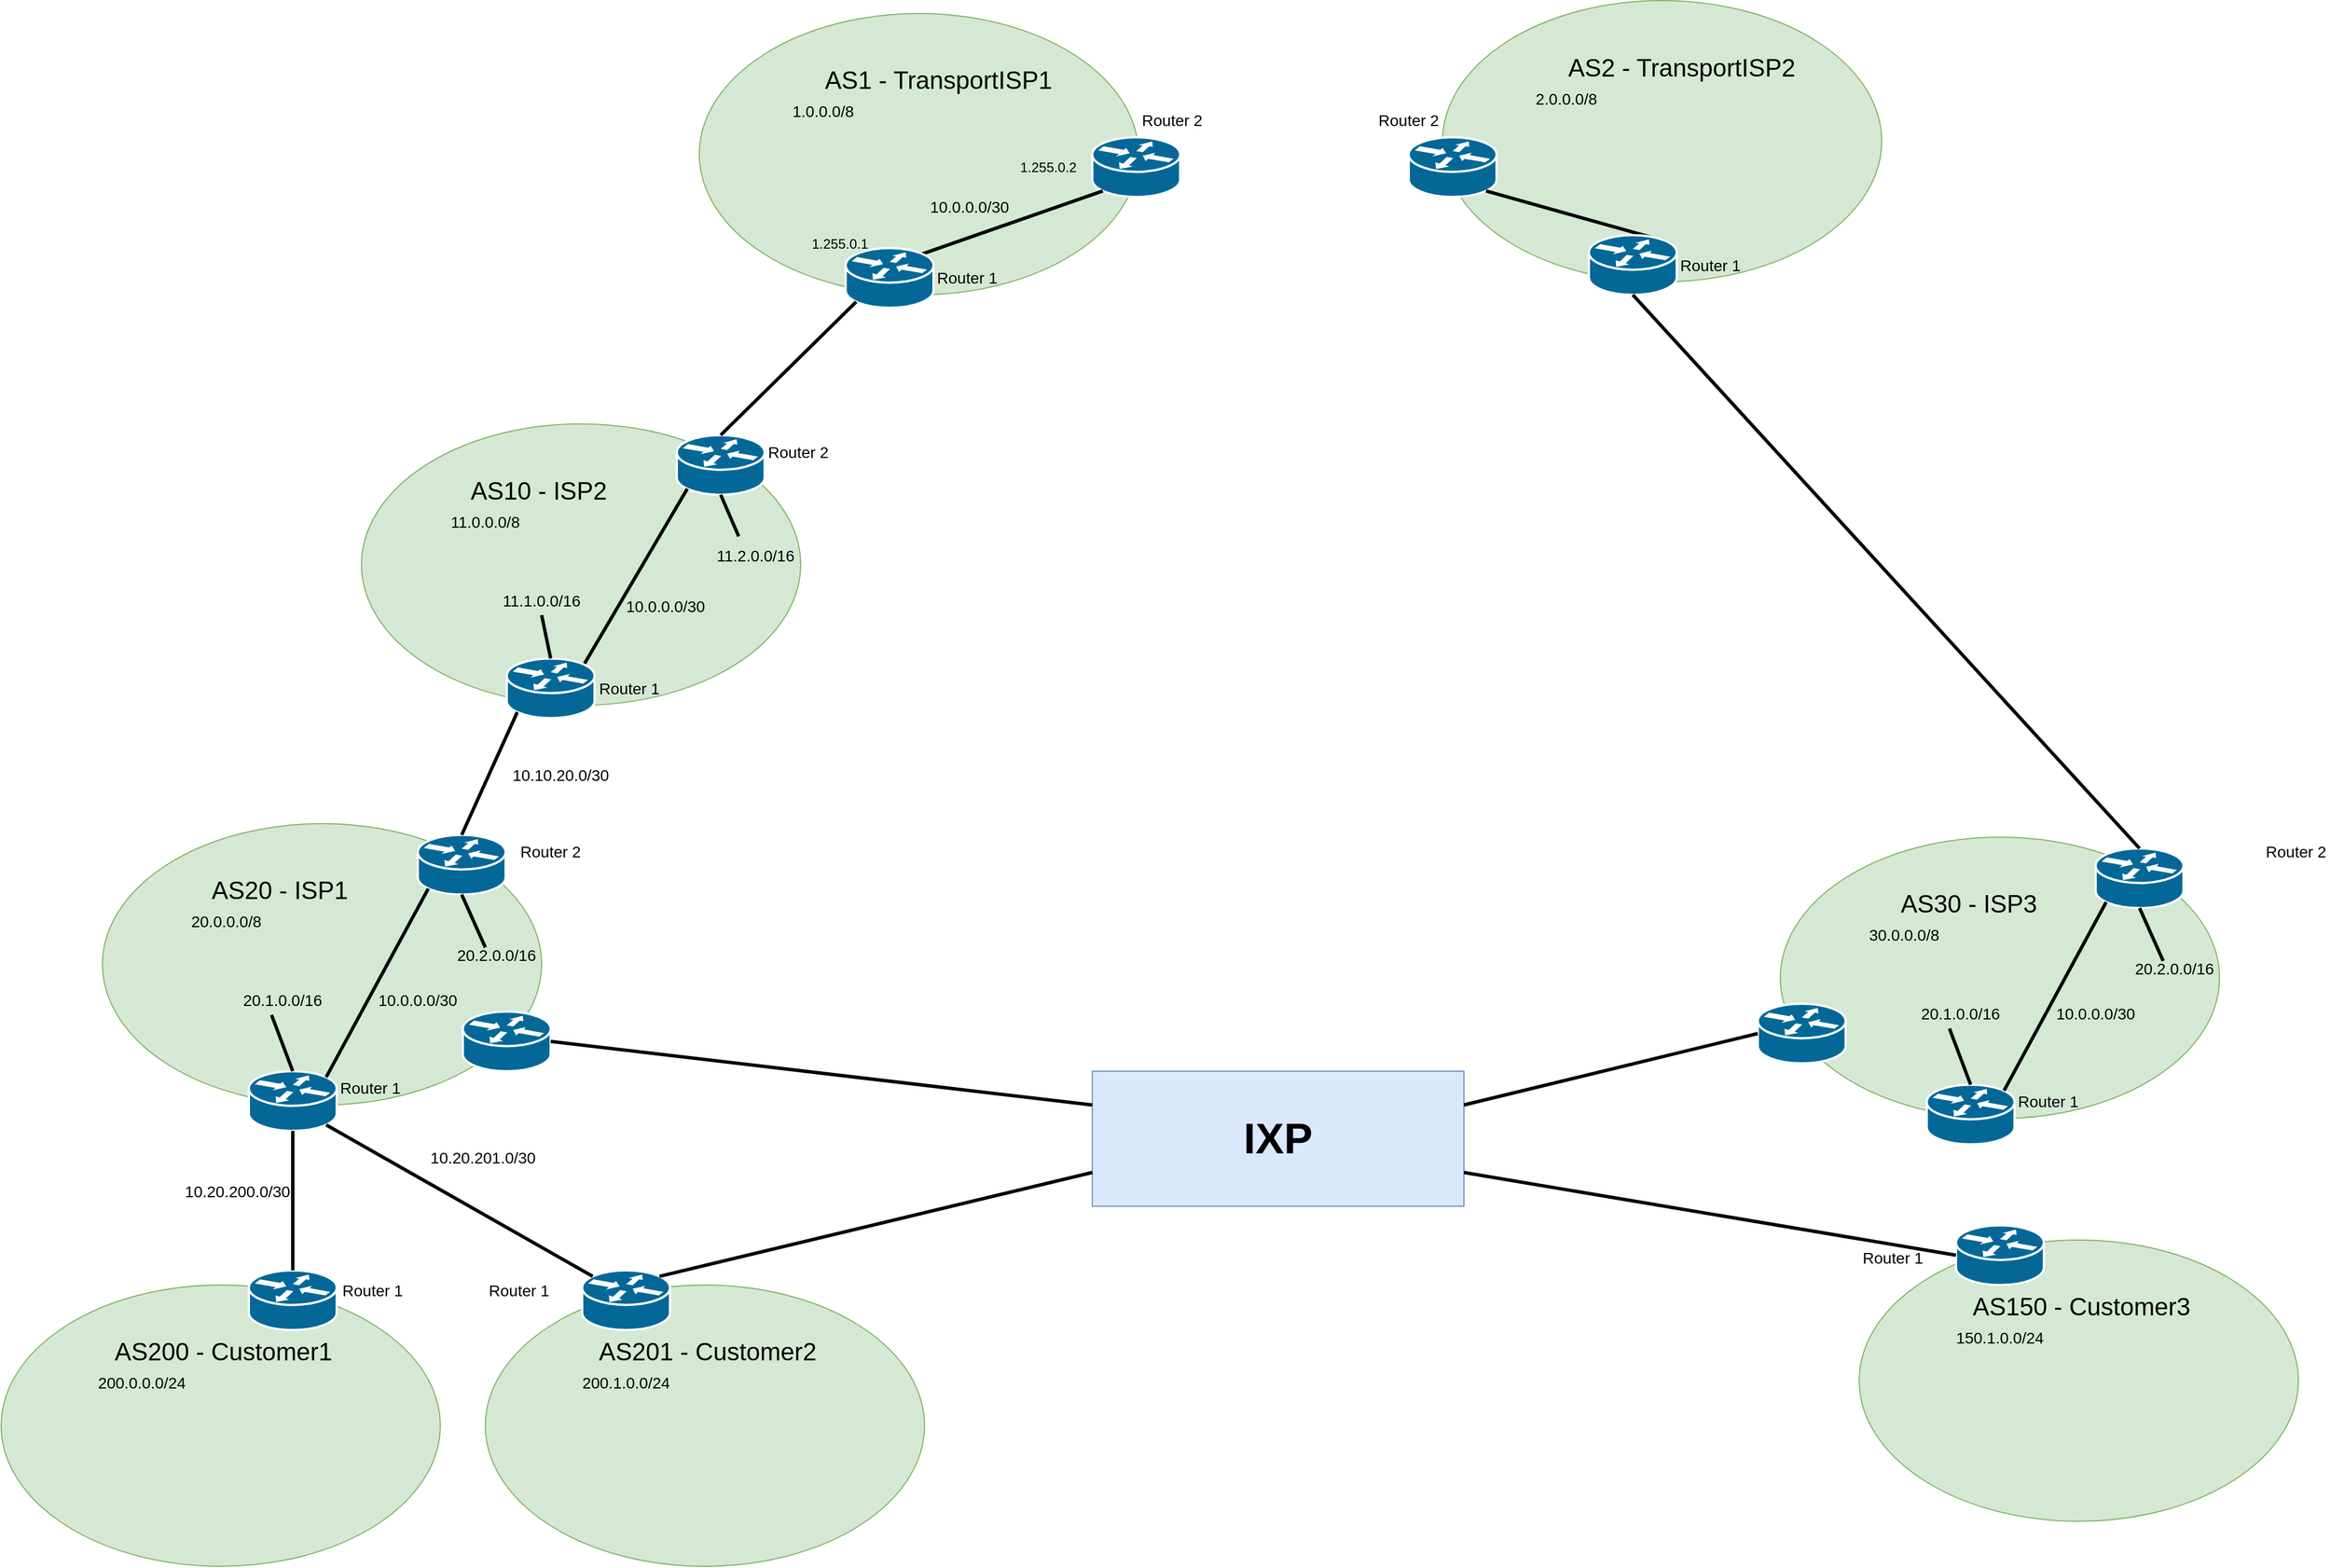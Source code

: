 <mxfile version="18.0.1" type="device"><diagram name="Page-1" id="80d4a630-b321-0f5e-ff81-c5a36ef4752d"><mxGraphModel dx="873" dy="1435" grid="1" gridSize="10" guides="1" tooltips="1" connect="1" arrows="1" fold="1" page="1" pageScale="1" pageWidth="1100" pageHeight="850" background="none" math="0" shadow="0"><root><mxCell id="0"/><mxCell id="1" parent="0"/><mxCell id="CGuj2947MDJkw6wm2pqq-7" value="" style="group" parent="1" vertex="1" connectable="0"><mxGeometry x="210" y="140" width="390" height="273" as="geometry"/></mxCell><mxCell id="CGuj2947MDJkw6wm2pqq-3" value="" style="ellipse;whiteSpace=wrap;html=1;fillColor=#d5e8d4;strokeColor=#82b366;" parent="CGuj2947MDJkw6wm2pqq-7" vertex="1"><mxGeometry width="390" height="250" as="geometry"/></mxCell><mxCell id="CGuj2947MDJkw6wm2pqq-5" value="&lt;font style=&quot;font-size: 22px;&quot;&gt;AS20 - ISP1&lt;/font&gt;" style="text;html=1;strokeColor=none;fillColor=none;align=center;verticalAlign=middle;whiteSpace=wrap;rounded=0;" parent="CGuj2947MDJkw6wm2pqq-7" vertex="1"><mxGeometry x="95" y="40" width="125" height="40" as="geometry"/></mxCell><mxCell id="CGuj2947MDJkw6wm2pqq-11" value="" style="shape=mxgraph.cisco.routers.router;sketch=0;html=1;pointerEvents=1;dashed=0;fillColor=#036897;strokeColor=#ffffff;strokeWidth=2;verticalLabelPosition=bottom;verticalAlign=top;align=center;outlineConnect=0;" parent="CGuj2947MDJkw6wm2pqq-7" vertex="1"><mxGeometry x="130" y="220" width="78" height="53" as="geometry"/></mxCell><mxCell id="CGuj2947MDJkw6wm2pqq-15" value="&lt;font style=&quot;font-size: 14px;&quot;&gt;20.0.0.0/8&lt;/font&gt;" style="text;html=1;strokeColor=none;fillColor=none;align=center;verticalAlign=middle;whiteSpace=wrap;rounded=0;fontSize=22;" parent="CGuj2947MDJkw6wm2pqq-7" vertex="1"><mxGeometry x="80" y="70" width="60" height="30" as="geometry"/></mxCell><mxCell id="CGuj2947MDJkw6wm2pqq-16" value="" style="shape=mxgraph.cisco.routers.router;sketch=0;html=1;pointerEvents=1;dashed=0;fillColor=#036897;strokeColor=#ffffff;strokeWidth=2;verticalLabelPosition=bottom;verticalAlign=top;align=center;outlineConnect=0;" parent="CGuj2947MDJkw6wm2pqq-7" vertex="1"><mxGeometry x="280" y="10" width="78" height="53" as="geometry"/></mxCell><mxCell id="CGuj2947MDJkw6wm2pqq-17" value="" style="endArrow=none;html=1;rounded=0;fontSize=22;entryX=0.88;entryY=0.1;entryDx=0;entryDy=0;entryPerimeter=0;exitX=0.12;exitY=0.9;exitDx=0;exitDy=0;exitPerimeter=0;strokeWidth=3;" parent="CGuj2947MDJkw6wm2pqq-7" source="CGuj2947MDJkw6wm2pqq-16" target="CGuj2947MDJkw6wm2pqq-11" edge="1"><mxGeometry width="50" height="50" relative="1" as="geometry"><mxPoint x="169" y="407" as="sourcePoint"/><mxPoint x="179" y="283.0" as="targetPoint"/></mxGeometry></mxCell><mxCell id="CGuj2947MDJkw6wm2pqq-20" value="" style="endArrow=none;html=1;rounded=0;fontSize=14;strokeWidth=3;exitX=0.5;exitY=0;exitDx=0;exitDy=0;exitPerimeter=0;entryX=0.385;entryY=0.68;entryDx=0;entryDy=0;entryPerimeter=0;" parent="CGuj2947MDJkw6wm2pqq-7" source="CGuj2947MDJkw6wm2pqq-11" target="CGuj2947MDJkw6wm2pqq-3" edge="1"><mxGeometry width="50" height="50" relative="1" as="geometry"><mxPoint x="160" y="220" as="sourcePoint"/><mxPoint x="210" y="170" as="targetPoint"/></mxGeometry></mxCell><mxCell id="CGuj2947MDJkw6wm2pqq-21" value="&lt;font style=&quot;font-size: 14px;&quot;&gt;20.1.0.0/16&lt;br&gt;&lt;/font&gt;" style="text;html=1;strokeColor=none;fillColor=none;align=center;verticalAlign=middle;whiteSpace=wrap;rounded=0;fontSize=22;" parent="CGuj2947MDJkw6wm2pqq-7" vertex="1"><mxGeometry x="130" y="140" width="60" height="30" as="geometry"/></mxCell><mxCell id="CGuj2947MDJkw6wm2pqq-32" value="&lt;font style=&quot;font-size: 14px;&quot;&gt;20.2.0.0/16&lt;br&gt;&lt;/font&gt;" style="text;html=1;strokeColor=none;fillColor=none;align=center;verticalAlign=middle;whiteSpace=wrap;rounded=0;fontSize=22;" parent="CGuj2947MDJkw6wm2pqq-7" vertex="1"><mxGeometry x="320" y="100" width="60" height="30" as="geometry"/></mxCell><mxCell id="CGuj2947MDJkw6wm2pqq-33" value="" style="endArrow=none;html=1;rounded=0;fontSize=22;exitX=0.5;exitY=1;exitDx=0;exitDy=0;exitPerimeter=0;strokeWidth=3;" parent="CGuj2947MDJkw6wm2pqq-7" source="CGuj2947MDJkw6wm2pqq-16" edge="1"><mxGeometry width="50" height="50" relative="1" as="geometry"><mxPoint x="519.36" y="207.7" as="sourcePoint"/><mxPoint x="340" y="110" as="targetPoint"/></mxGeometry></mxCell><mxCell id="CGuj2947MDJkw6wm2pqq-34" value="Router 1" style="text;html=1;strokeColor=none;fillColor=none;align=center;verticalAlign=middle;whiteSpace=wrap;rounded=0;fontSize=14;" parent="CGuj2947MDJkw6wm2pqq-7" vertex="1"><mxGeometry x="208" y="220" width="60" height="30" as="geometry"/></mxCell><mxCell id="1ElpuYwWR0UJP5o7CHRt-32" value="&lt;font style=&quot;font-size: 14px;&quot;&gt;10.0.0.0/30&lt;br&gt;&lt;/font&gt;" style="text;html=1;strokeColor=none;fillColor=none;align=center;verticalAlign=middle;whiteSpace=wrap;rounded=0;fontSize=22;" parent="CGuj2947MDJkw6wm2pqq-7" vertex="1"><mxGeometry x="250" y="140" width="60" height="30" as="geometry"/></mxCell><mxCell id="1ElpuYwWR0UJP5o7CHRt-84" value="" style="shape=mxgraph.cisco.routers.router;sketch=0;html=1;pointerEvents=1;dashed=0;fillColor=#036897;strokeColor=#ffffff;strokeWidth=2;verticalLabelPosition=bottom;verticalAlign=top;align=center;outlineConnect=0;" parent="CGuj2947MDJkw6wm2pqq-7" vertex="1"><mxGeometry x="320" y="167" width="78" height="53" as="geometry"/></mxCell><mxCell id="CGuj2947MDJkw6wm2pqq-8" value="" style="group" parent="1" vertex="1" connectable="0"><mxGeometry x="120" y="550" width="390" height="250" as="geometry"/></mxCell><mxCell id="CGuj2947MDJkw6wm2pqq-9" value="" style="ellipse;whiteSpace=wrap;html=1;fillColor=#d5e8d4;strokeColor=#82b366;" parent="CGuj2947MDJkw6wm2pqq-8" vertex="1"><mxGeometry width="390" height="250" as="geometry"/></mxCell><mxCell id="CGuj2947MDJkw6wm2pqq-10" value="&lt;font style=&quot;font-size: 22px;&quot;&gt;AS200 - Customer1&lt;/font&gt;" style="text;html=1;strokeColor=none;fillColor=none;align=center;verticalAlign=middle;whiteSpace=wrap;rounded=0;" parent="CGuj2947MDJkw6wm2pqq-8" vertex="1"><mxGeometry x="95" y="40" width="205" height="40" as="geometry"/></mxCell><mxCell id="CGuj2947MDJkw6wm2pqq-4" value="" style="shape=mxgraph.cisco.routers.router;sketch=0;html=1;pointerEvents=1;dashed=0;fillColor=#036897;strokeColor=#ffffff;strokeWidth=2;verticalLabelPosition=bottom;verticalAlign=top;align=center;outlineConnect=0;" parent="CGuj2947MDJkw6wm2pqq-8" vertex="1"><mxGeometry x="220" y="-13" width="78" height="53" as="geometry"/></mxCell><mxCell id="CGuj2947MDJkw6wm2pqq-13" value="&lt;font style=&quot;font-size: 14px;&quot;&gt;200.0.0.0/24&lt;/font&gt;" style="text;html=1;strokeColor=none;fillColor=none;align=center;verticalAlign=middle;whiteSpace=wrap;rounded=0;fontSize=22;" parent="CGuj2947MDJkw6wm2pqq-8" vertex="1"><mxGeometry x="95" y="70" width="60" height="30" as="geometry"/></mxCell><mxCell id="CGuj2947MDJkw6wm2pqq-35" value="Router 1" style="text;html=1;strokeColor=none;fillColor=none;align=center;verticalAlign=middle;whiteSpace=wrap;rounded=0;fontSize=14;" parent="CGuj2947MDJkw6wm2pqq-8" vertex="1"><mxGeometry x="300" y="-10" width="60" height="30" as="geometry"/></mxCell><mxCell id="CGuj2947MDJkw6wm2pqq-12" value="" style="endArrow=none;html=1;rounded=0;fontSize=22;entryX=0.5;entryY=1;entryDx=0;entryDy=0;entryPerimeter=0;exitX=0.5;exitY=0;exitDx=0;exitDy=0;exitPerimeter=0;strokeWidth=3;" parent="1" source="CGuj2947MDJkw6wm2pqq-4" target="CGuj2947MDJkw6wm2pqq-11" edge="1"><mxGeometry width="50" height="50" relative="1" as="geometry"><mxPoint x="340" y="540" as="sourcePoint"/><mxPoint x="390" y="490" as="targetPoint"/></mxGeometry></mxCell><mxCell id="CGuj2947MDJkw6wm2pqq-36" value="Router 2" style="text;html=1;strokeColor=none;fillColor=none;align=center;verticalAlign=middle;whiteSpace=wrap;rounded=0;fontSize=14;" parent="1" vertex="1"><mxGeometry x="578" y="150" width="60" height="30" as="geometry"/></mxCell><mxCell id="CGuj2947MDJkw6wm2pqq-37" value="" style="group" parent="1" vertex="1" connectable="0"><mxGeometry x="550" y="550" width="390" height="250" as="geometry"/></mxCell><mxCell id="CGuj2947MDJkw6wm2pqq-38" value="" style="ellipse;whiteSpace=wrap;html=1;fillColor=#d5e8d4;strokeColor=#82b366;" parent="CGuj2947MDJkw6wm2pqq-37" vertex="1"><mxGeometry width="390" height="250" as="geometry"/></mxCell><mxCell id="CGuj2947MDJkw6wm2pqq-39" value="&lt;font style=&quot;font-size: 22px;&quot;&gt;AS201 - Customer2&lt;/font&gt;" style="text;html=1;strokeColor=none;fillColor=none;align=center;verticalAlign=middle;whiteSpace=wrap;rounded=0;" parent="CGuj2947MDJkw6wm2pqq-37" vertex="1"><mxGeometry x="95" y="40" width="205" height="40" as="geometry"/></mxCell><mxCell id="CGuj2947MDJkw6wm2pqq-40" value="" style="shape=mxgraph.cisco.routers.router;sketch=0;html=1;pointerEvents=1;dashed=0;fillColor=#036897;strokeColor=#ffffff;strokeWidth=2;verticalLabelPosition=bottom;verticalAlign=top;align=center;outlineConnect=0;" parent="CGuj2947MDJkw6wm2pqq-37" vertex="1"><mxGeometry x="86" y="-13" width="78" height="53" as="geometry"/></mxCell><mxCell id="CGuj2947MDJkw6wm2pqq-41" value="&lt;font style=&quot;font-size: 14px;&quot;&gt;200.1.0.0/24&lt;/font&gt;" style="text;html=1;strokeColor=none;fillColor=none;align=center;verticalAlign=middle;whiteSpace=wrap;rounded=0;fontSize=22;" parent="CGuj2947MDJkw6wm2pqq-37" vertex="1"><mxGeometry x="95" y="70" width="60" height="30" as="geometry"/></mxCell><mxCell id="CGuj2947MDJkw6wm2pqq-42" value="Router 1" style="text;html=1;strokeColor=none;fillColor=none;align=center;verticalAlign=middle;whiteSpace=wrap;rounded=0;fontSize=14;" parent="CGuj2947MDJkw6wm2pqq-37" vertex="1"><mxGeometry y="-10" width="60" height="30" as="geometry"/></mxCell><mxCell id="CGuj2947MDJkw6wm2pqq-43" value="" style="endArrow=none;html=1;rounded=0;fontSize=14;strokeWidth=3;entryX=0.88;entryY=0.9;entryDx=0;entryDy=0;entryPerimeter=0;exitX=0.12;exitY=0.1;exitDx=0;exitDy=0;exitPerimeter=0;" parent="1" source="CGuj2947MDJkw6wm2pqq-40" target="CGuj2947MDJkw6wm2pqq-11" edge="1"><mxGeometry width="50" height="50" relative="1" as="geometry"><mxPoint x="530" y="520" as="sourcePoint"/><mxPoint x="580" y="470" as="targetPoint"/></mxGeometry></mxCell><mxCell id="CGuj2947MDJkw6wm2pqq-44" value="" style="ellipse;whiteSpace=wrap;html=1;fillColor=#d5e8d4;strokeColor=#82b366;" parent="1" vertex="1"><mxGeometry x="440" y="-215.3" width="390" height="250" as="geometry"/></mxCell><mxCell id="CGuj2947MDJkw6wm2pqq-45" value="&lt;font style=&quot;font-size: 22px;&quot;&gt;AS10 - ISP2&lt;/font&gt;" style="text;html=1;strokeColor=none;fillColor=none;align=center;verticalAlign=middle;whiteSpace=wrap;rounded=0;" parent="1" vertex="1"><mxGeometry x="535" y="-175.3" width="125" height="40" as="geometry"/></mxCell><mxCell id="CGuj2947MDJkw6wm2pqq-46" value="&lt;font style=&quot;font-size: 14px;&quot;&gt;11.0.0.0/8&lt;/font&gt;" style="text;html=1;strokeColor=none;fillColor=none;align=center;verticalAlign=middle;whiteSpace=wrap;rounded=0;fontSize=22;" parent="1" vertex="1"><mxGeometry x="520" y="-145.3" width="60" height="30" as="geometry"/></mxCell><mxCell id="CGuj2947MDJkw6wm2pqq-47" value="" style="shape=mxgraph.cisco.routers.router;sketch=0;html=1;pointerEvents=1;dashed=0;fillColor=#036897;strokeColor=#ffffff;strokeWidth=2;verticalLabelPosition=bottom;verticalAlign=top;align=center;outlineConnect=0;" parent="1" vertex="1"><mxGeometry x="720" y="-205.3" width="78" height="53" as="geometry"/></mxCell><mxCell id="CGuj2947MDJkw6wm2pqq-50" value="&lt;font style=&quot;font-size: 14px;&quot;&gt;11.1.0.0/16&lt;br&gt;&lt;/font&gt;" style="text;html=1;strokeColor=none;fillColor=none;align=center;verticalAlign=middle;whiteSpace=wrap;rounded=0;fontSize=22;" parent="1" vertex="1"><mxGeometry x="570" y="-75.3" width="60" height="30" as="geometry"/></mxCell><mxCell id="CGuj2947MDJkw6wm2pqq-51" value="&lt;font style=&quot;font-size: 14px;&quot;&gt;11.2.0.0/16&lt;br&gt;&lt;/font&gt;" style="text;html=1;strokeColor=none;fillColor=none;align=center;verticalAlign=middle;whiteSpace=wrap;rounded=0;fontSize=22;" parent="1" vertex="1"><mxGeometry x="760" y="-115.3" width="60" height="30" as="geometry"/></mxCell><mxCell id="CGuj2947MDJkw6wm2pqq-52" value="" style="endArrow=none;html=1;rounded=0;fontSize=22;exitX=0.12;exitY=0.9;exitDx=0;exitDy=0;exitPerimeter=0;strokeWidth=3;entryX=0.88;entryY=0.1;entryDx=0;entryDy=0;entryPerimeter=0;" parent="1" source="CGuj2947MDJkw6wm2pqq-47" target="CGuj2947MDJkw6wm2pqq-55" edge="1"><mxGeometry width="50" height="50" relative="1" as="geometry"><mxPoint x="959.36" y="-7.6" as="sourcePoint"/><mxPoint x="1000" y="34.7" as="targetPoint"/></mxGeometry></mxCell><mxCell id="CGuj2947MDJkw6wm2pqq-53" value="Router 1" style="text;html=1;strokeColor=none;fillColor=none;align=center;verticalAlign=middle;whiteSpace=wrap;rounded=0;fontSize=14;" parent="1" vertex="1"><mxGeometry x="648" y="4.7" width="60" height="30" as="geometry"/></mxCell><mxCell id="CGuj2947MDJkw6wm2pqq-54" value="Router 2" style="text;html=1;strokeColor=none;fillColor=none;align=center;verticalAlign=middle;whiteSpace=wrap;rounded=0;fontSize=14;" parent="1" vertex="1"><mxGeometry x="798" y="-205.3" width="60" height="30" as="geometry"/></mxCell><mxCell id="CGuj2947MDJkw6wm2pqq-55" value="" style="shape=mxgraph.cisco.routers.router;sketch=0;html=1;pointerEvents=1;dashed=0;fillColor=#036897;strokeColor=#ffffff;strokeWidth=2;verticalLabelPosition=bottom;verticalAlign=top;align=center;outlineConnect=0;" parent="1" vertex="1"><mxGeometry x="569" y="-6.8" width="78" height="53" as="geometry"/></mxCell><mxCell id="CGuj2947MDJkw6wm2pqq-56" value="" style="endArrow=none;html=1;rounded=0;fontSize=14;strokeWidth=3;entryX=0.5;entryY=0;entryDx=0;entryDy=0;entryPerimeter=0;exitX=0.5;exitY=1;exitDx=0;exitDy=0;" parent="1" source="CGuj2947MDJkw6wm2pqq-50" target="CGuj2947MDJkw6wm2pqq-55" edge="1"><mxGeometry width="50" height="50" relative="1" as="geometry"><mxPoint x="330" y="50" as="sourcePoint"/><mxPoint x="380" as="targetPoint"/></mxGeometry></mxCell><mxCell id="CGuj2947MDJkw6wm2pqq-57" value="" style="endArrow=none;html=1;rounded=0;fontSize=22;exitX=0.5;exitY=1;exitDx=0;exitDy=0;exitPerimeter=0;strokeWidth=3;entryX=0.25;entryY=0;entryDx=0;entryDy=0;" parent="1" source="CGuj2947MDJkw6wm2pqq-47" target="CGuj2947MDJkw6wm2pqq-51" edge="1"><mxGeometry width="50" height="50" relative="1" as="geometry"><mxPoint x="769" y="353" as="sourcePoint"/><mxPoint x="790" y="400" as="targetPoint"/></mxGeometry></mxCell><mxCell id="CGuj2947MDJkw6wm2pqq-58" value="" style="endArrow=none;html=1;rounded=0;fontSize=14;strokeWidth=3;entryX=0.12;entryY=0.9;entryDx=0;entryDy=0;entryPerimeter=0;exitX=0.5;exitY=0;exitDx=0;exitDy=0;exitPerimeter=0;" parent="1" source="CGuj2947MDJkw6wm2pqq-16" target="CGuj2947MDJkw6wm2pqq-55" edge="1"><mxGeometry width="50" height="50" relative="1" as="geometry"><mxPoint x="480" y="80" as="sourcePoint"/><mxPoint x="530" y="30" as="targetPoint"/></mxGeometry></mxCell><mxCell id="1ElpuYwWR0UJP5o7CHRt-1" value="" style="ellipse;whiteSpace=wrap;html=1;fillColor=#d5e8d4;strokeColor=#82b366;" parent="1" vertex="1"><mxGeometry x="740" y="-580" width="390" height="250" as="geometry"/></mxCell><mxCell id="1ElpuYwWR0UJP5o7CHRt-2" value="&lt;font style=&quot;font-size: 22px;&quot;&gt;AS1 - TransportISP1&lt;/font&gt;" style="text;html=1;strokeColor=none;fillColor=none;align=center;verticalAlign=middle;whiteSpace=wrap;rounded=0;" parent="1" vertex="1"><mxGeometry x="835" y="-540" width="235" height="40" as="geometry"/></mxCell><mxCell id="1ElpuYwWR0UJP5o7CHRt-3" value="&lt;font style=&quot;font-size: 14px;&quot;&gt;1.0.0.0/8&lt;/font&gt;" style="text;html=1;strokeColor=none;fillColor=none;align=center;verticalAlign=middle;whiteSpace=wrap;rounded=0;fontSize=22;" parent="1" vertex="1"><mxGeometry x="820" y="-510" width="60" height="30" as="geometry"/></mxCell><mxCell id="1ElpuYwWR0UJP5o7CHRt-4" value="" style="shape=mxgraph.cisco.routers.router;sketch=0;html=1;pointerEvents=1;dashed=0;fillColor=#036897;strokeColor=#ffffff;strokeWidth=2;verticalLabelPosition=bottom;verticalAlign=top;align=center;outlineConnect=0;" parent="1" vertex="1"><mxGeometry x="1089" y="-470" width="78" height="53" as="geometry"/></mxCell><mxCell id="1ElpuYwWR0UJP5o7CHRt-7" value="" style="endArrow=none;html=1;rounded=0;fontSize=22;exitX=0.12;exitY=0.9;exitDx=0;exitDy=0;exitPerimeter=0;strokeWidth=3;entryX=0.88;entryY=0.1;entryDx=0;entryDy=0;entryPerimeter=0;" parent="1" source="1ElpuYwWR0UJP5o7CHRt-4" edge="1"><mxGeometry width="50" height="50" relative="1" as="geometry"><mxPoint x="1259.36" y="-372.3" as="sourcePoint"/><mxPoint x="937.64" y="-366.2" as="targetPoint"/></mxGeometry></mxCell><mxCell id="1ElpuYwWR0UJP5o7CHRt-8" value="Router 1" style="text;html=1;strokeColor=none;fillColor=none;align=center;verticalAlign=middle;whiteSpace=wrap;rounded=0;fontSize=14;" parent="1" vertex="1"><mxGeometry x="948" y="-360" width="60" height="30" as="geometry"/></mxCell><mxCell id="1ElpuYwWR0UJP5o7CHRt-9" value="Router 2" style="text;html=1;strokeColor=none;fillColor=none;align=center;verticalAlign=middle;whiteSpace=wrap;rounded=0;fontSize=14;" parent="1" vertex="1"><mxGeometry x="1130" y="-500" width="60" height="30" as="geometry"/></mxCell><mxCell id="1ElpuYwWR0UJP5o7CHRt-12" value="" style="shape=mxgraph.cisco.routers.router;sketch=0;html=1;pointerEvents=1;dashed=0;fillColor=#036897;strokeColor=#ffffff;strokeWidth=2;verticalLabelPosition=bottom;verticalAlign=top;align=center;outlineConnect=0;" parent="1" vertex="1"><mxGeometry x="870" y="-371.5" width="78" height="53" as="geometry"/></mxCell><mxCell id="1ElpuYwWR0UJP5o7CHRt-14" value="" style="endArrow=none;html=1;rounded=0;fontSize=22;exitX=0.5;exitY=0;exitDx=0;exitDy=0;exitPerimeter=0;strokeWidth=3;entryX=0.12;entryY=0.9;entryDx=0;entryDy=0;entryPerimeter=0;" parent="1" source="CGuj2947MDJkw6wm2pqq-47" target="1ElpuYwWR0UJP5o7CHRt-12" edge="1"><mxGeometry width="50" height="50" relative="1" as="geometry"><mxPoint x="739.36" y="-147.6" as="sourcePoint"/><mxPoint x="647.64" y="8.5" as="targetPoint"/></mxGeometry></mxCell><mxCell id="1ElpuYwWR0UJP5o7CHRt-29" value="&lt;font style=&quot;font-size: 14px;&quot;&gt;10.20.200.0/30&lt;br&gt;&lt;/font&gt;" style="text;html=1;strokeColor=none;fillColor=none;align=center;verticalAlign=middle;whiteSpace=wrap;rounded=0;fontSize=22;" parent="1" vertex="1"><mxGeometry x="300" y="450" width="60" height="30" as="geometry"/></mxCell><mxCell id="1ElpuYwWR0UJP5o7CHRt-30" value="&lt;font style=&quot;font-size: 14px;&quot;&gt;10.20.201.0/30&lt;br&gt;&lt;/font&gt;" style="text;html=1;strokeColor=none;fillColor=none;align=center;verticalAlign=middle;whiteSpace=wrap;rounded=0;fontSize=22;" parent="1" vertex="1"><mxGeometry x="518" y="420" width="60" height="30" as="geometry"/></mxCell><mxCell id="1ElpuYwWR0UJP5o7CHRt-31" value="&lt;font style=&quot;font-size: 14px;&quot;&gt;10.10.20.0/30&lt;br&gt;&lt;/font&gt;" style="text;html=1;strokeColor=none;fillColor=none;align=center;verticalAlign=middle;whiteSpace=wrap;rounded=0;fontSize=22;" parent="1" vertex="1"><mxGeometry x="587" y="80" width="60" height="30" as="geometry"/></mxCell><mxCell id="1ElpuYwWR0UJP5o7CHRt-33" value="" style="ellipse;whiteSpace=wrap;html=1;fillColor=#d5e8d4;strokeColor=#82b366;" parent="1" vertex="1"><mxGeometry x="1400" y="-591.5" width="390" height="250" as="geometry"/></mxCell><mxCell id="1ElpuYwWR0UJP5o7CHRt-34" value="&lt;font style=&quot;font-size: 22px;&quot;&gt;AS2 - TransportISP2&lt;/font&gt;" style="text;html=1;strokeColor=none;fillColor=none;align=center;verticalAlign=middle;whiteSpace=wrap;rounded=0;" parent="1" vertex="1"><mxGeometry x="1495" y="-551.5" width="235" height="40" as="geometry"/></mxCell><mxCell id="1ElpuYwWR0UJP5o7CHRt-35" value="&lt;font style=&quot;font-size: 14px;&quot;&gt;2.0.0.0/8&lt;/font&gt;" style="text;html=1;strokeColor=none;fillColor=none;align=center;verticalAlign=middle;whiteSpace=wrap;rounded=0;fontSize=22;" parent="1" vertex="1"><mxGeometry x="1480" y="-521.5" width="60" height="30" as="geometry"/></mxCell><mxCell id="1ElpuYwWR0UJP5o7CHRt-36" value="" style="shape=mxgraph.cisco.routers.router;sketch=0;html=1;pointerEvents=1;dashed=0;fillColor=#036897;strokeColor=#ffffff;strokeWidth=2;verticalLabelPosition=bottom;verticalAlign=top;align=center;outlineConnect=0;" parent="1" vertex="1"><mxGeometry x="1370" y="-470" width="78" height="53" as="geometry"/></mxCell><mxCell id="1ElpuYwWR0UJP5o7CHRt-37" value="" style="endArrow=none;html=1;rounded=0;fontSize=22;exitX=0.88;exitY=0.9;exitDx=0;exitDy=0;exitPerimeter=0;strokeWidth=3;entryX=0.88;entryY=0.1;entryDx=0;entryDy=0;entryPerimeter=0;" parent="1" source="1ElpuYwWR0UJP5o7CHRt-36" edge="1"><mxGeometry width="50" height="50" relative="1" as="geometry"><mxPoint x="1919.36" y="-383.8" as="sourcePoint"/><mxPoint x="1597.64" y="-377.7" as="targetPoint"/></mxGeometry></mxCell><mxCell id="1ElpuYwWR0UJP5o7CHRt-38" value="Router 1" style="text;html=1;strokeColor=none;fillColor=none;align=center;verticalAlign=middle;whiteSpace=wrap;rounded=0;fontSize=14;" parent="1" vertex="1"><mxGeometry x="1608" y="-371.5" width="60" height="30" as="geometry"/></mxCell><mxCell id="1ElpuYwWR0UJP5o7CHRt-39" value="Router 2" style="text;html=1;strokeColor=none;fillColor=none;align=center;verticalAlign=middle;whiteSpace=wrap;rounded=0;fontSize=14;" parent="1" vertex="1"><mxGeometry x="1340" y="-500" width="60" height="30" as="geometry"/></mxCell><mxCell id="1ElpuYwWR0UJP5o7CHRt-40" value="" style="shape=mxgraph.cisco.routers.router;sketch=0;html=1;pointerEvents=1;dashed=0;fillColor=#036897;strokeColor=#ffffff;strokeWidth=2;verticalLabelPosition=bottom;verticalAlign=top;align=center;outlineConnect=0;" parent="1" vertex="1"><mxGeometry x="1530" y="-383" width="78" height="53" as="geometry"/></mxCell><mxCell id="1ElpuYwWR0UJP5o7CHRt-41" value="" style="group" parent="1" vertex="1" connectable="0"><mxGeometry x="1700" y="152" width="390" height="273" as="geometry"/></mxCell><mxCell id="1ElpuYwWR0UJP5o7CHRt-42" value="" style="ellipse;whiteSpace=wrap;html=1;fillColor=#d5e8d4;strokeColor=#82b366;" parent="1ElpuYwWR0UJP5o7CHRt-41" vertex="1"><mxGeometry width="390" height="250" as="geometry"/></mxCell><mxCell id="1ElpuYwWR0UJP5o7CHRt-43" value="&lt;font style=&quot;font-size: 22px;&quot;&gt;AS30 - ISP3&lt;/font&gt;" style="text;html=1;strokeColor=none;fillColor=none;align=center;verticalAlign=middle;whiteSpace=wrap;rounded=0;" parent="1ElpuYwWR0UJP5o7CHRt-41" vertex="1"><mxGeometry x="95" y="40" width="145" height="40" as="geometry"/></mxCell><mxCell id="1ElpuYwWR0UJP5o7CHRt-44" value="" style="shape=mxgraph.cisco.routers.router;sketch=0;html=1;pointerEvents=1;dashed=0;fillColor=#036897;strokeColor=#ffffff;strokeWidth=2;verticalLabelPosition=bottom;verticalAlign=top;align=center;outlineConnect=0;" parent="1ElpuYwWR0UJP5o7CHRt-41" vertex="1"><mxGeometry x="130" y="220" width="78" height="53" as="geometry"/></mxCell><mxCell id="1ElpuYwWR0UJP5o7CHRt-45" value="&lt;font style=&quot;font-size: 14px;&quot;&gt;30.0.0.0/8&lt;/font&gt;" style="text;html=1;strokeColor=none;fillColor=none;align=center;verticalAlign=middle;whiteSpace=wrap;rounded=0;fontSize=22;" parent="1ElpuYwWR0UJP5o7CHRt-41" vertex="1"><mxGeometry x="80" y="70" width="60" height="30" as="geometry"/></mxCell><mxCell id="1ElpuYwWR0UJP5o7CHRt-46" value="" style="shape=mxgraph.cisco.routers.router;sketch=0;html=1;pointerEvents=1;dashed=0;fillColor=#036897;strokeColor=#ffffff;strokeWidth=2;verticalLabelPosition=bottom;verticalAlign=top;align=center;outlineConnect=0;" parent="1ElpuYwWR0UJP5o7CHRt-41" vertex="1"><mxGeometry x="280" y="10" width="78" height="53" as="geometry"/></mxCell><mxCell id="1ElpuYwWR0UJP5o7CHRt-47" value="" style="endArrow=none;html=1;rounded=0;fontSize=22;entryX=0.88;entryY=0.1;entryDx=0;entryDy=0;entryPerimeter=0;exitX=0.12;exitY=0.9;exitDx=0;exitDy=0;exitPerimeter=0;strokeWidth=3;" parent="1ElpuYwWR0UJP5o7CHRt-41" source="1ElpuYwWR0UJP5o7CHRt-46" target="1ElpuYwWR0UJP5o7CHRt-44" edge="1"><mxGeometry width="50" height="50" relative="1" as="geometry"><mxPoint x="169" y="407" as="sourcePoint"/><mxPoint x="179" y="283.0" as="targetPoint"/></mxGeometry></mxCell><mxCell id="1ElpuYwWR0UJP5o7CHRt-48" value="" style="endArrow=none;html=1;rounded=0;fontSize=14;strokeWidth=3;exitX=0.5;exitY=0;exitDx=0;exitDy=0;exitPerimeter=0;entryX=0.385;entryY=0.68;entryDx=0;entryDy=0;entryPerimeter=0;" parent="1ElpuYwWR0UJP5o7CHRt-41" source="1ElpuYwWR0UJP5o7CHRt-44" target="1ElpuYwWR0UJP5o7CHRt-42" edge="1"><mxGeometry width="50" height="50" relative="1" as="geometry"><mxPoint x="160" y="220" as="sourcePoint"/><mxPoint x="210" y="170" as="targetPoint"/></mxGeometry></mxCell><mxCell id="1ElpuYwWR0UJP5o7CHRt-49" value="&lt;font style=&quot;font-size: 14px;&quot;&gt;20.1.0.0/16&lt;br&gt;&lt;/font&gt;" style="text;html=1;strokeColor=none;fillColor=none;align=center;verticalAlign=middle;whiteSpace=wrap;rounded=0;fontSize=22;" parent="1ElpuYwWR0UJP5o7CHRt-41" vertex="1"><mxGeometry x="130" y="140" width="60" height="30" as="geometry"/></mxCell><mxCell id="1ElpuYwWR0UJP5o7CHRt-50" value="&lt;font style=&quot;font-size: 14px;&quot;&gt;20.2.0.0/16&lt;br&gt;&lt;/font&gt;" style="text;html=1;strokeColor=none;fillColor=none;align=center;verticalAlign=middle;whiteSpace=wrap;rounded=0;fontSize=22;" parent="1ElpuYwWR0UJP5o7CHRt-41" vertex="1"><mxGeometry x="320" y="100" width="60" height="30" as="geometry"/></mxCell><mxCell id="1ElpuYwWR0UJP5o7CHRt-51" value="" style="endArrow=none;html=1;rounded=0;fontSize=22;exitX=0.5;exitY=1;exitDx=0;exitDy=0;exitPerimeter=0;strokeWidth=3;" parent="1ElpuYwWR0UJP5o7CHRt-41" source="1ElpuYwWR0UJP5o7CHRt-46" edge="1"><mxGeometry width="50" height="50" relative="1" as="geometry"><mxPoint x="519.36" y="207.7" as="sourcePoint"/><mxPoint x="340" y="110" as="targetPoint"/></mxGeometry></mxCell><mxCell id="1ElpuYwWR0UJP5o7CHRt-52" value="Router 1" style="text;html=1;strokeColor=none;fillColor=none;align=center;verticalAlign=middle;whiteSpace=wrap;rounded=0;fontSize=14;" parent="1ElpuYwWR0UJP5o7CHRt-41" vertex="1"><mxGeometry x="208" y="220" width="60" height="30" as="geometry"/></mxCell><mxCell id="1ElpuYwWR0UJP5o7CHRt-53" value="&lt;font style=&quot;font-size: 14px;&quot;&gt;10.0.0.0/30&lt;br&gt;&lt;/font&gt;" style="text;html=1;strokeColor=none;fillColor=none;align=center;verticalAlign=middle;whiteSpace=wrap;rounded=0;fontSize=22;" parent="1ElpuYwWR0UJP5o7CHRt-41" vertex="1"><mxGeometry x="250" y="140" width="60" height="30" as="geometry"/></mxCell><mxCell id="1ElpuYwWR0UJP5o7CHRt-85" value="" style="shape=mxgraph.cisco.routers.router;sketch=0;html=1;pointerEvents=1;dashed=0;fillColor=#036897;strokeColor=#ffffff;strokeWidth=2;verticalLabelPosition=bottom;verticalAlign=top;align=center;outlineConnect=0;" parent="1ElpuYwWR0UJP5o7CHRt-41" vertex="1"><mxGeometry x="-20" y="148" width="78" height="53" as="geometry"/></mxCell><mxCell id="1ElpuYwWR0UJP5o7CHRt-54" value="Router 2" style="text;html=1;strokeColor=none;fillColor=none;align=center;verticalAlign=middle;whiteSpace=wrap;rounded=0;fontSize=14;" parent="1" vertex="1"><mxGeometry x="2128" y="150" width="60" height="30" as="geometry"/></mxCell><mxCell id="1ElpuYwWR0UJP5o7CHRt-67" value="" style="endArrow=none;html=1;rounded=0;fontSize=14;strokeWidth=3;entryX=0.5;entryY=1;entryDx=0;entryDy=0;entryPerimeter=0;exitX=0.5;exitY=0;exitDx=0;exitDy=0;exitPerimeter=0;" parent="1" source="1ElpuYwWR0UJP5o7CHRt-46" target="1ElpuYwWR0UJP5o7CHRt-40" edge="1"><mxGeometry width="50" height="50" relative="1" as="geometry"><mxPoint x="1570" y="92.3" as="sourcePoint"/><mxPoint x="1817.64" y="35.15" as="targetPoint"/></mxGeometry></mxCell><mxCell id="1ElpuYwWR0UJP5o7CHRt-74" value="" style="group" parent="1" vertex="1" connectable="0"><mxGeometry x="1770" y="510" width="390" height="250" as="geometry"/></mxCell><mxCell id="1ElpuYwWR0UJP5o7CHRt-75" value="" style="ellipse;whiteSpace=wrap;html=1;fillColor=#d5e8d4;strokeColor=#82b366;" parent="1ElpuYwWR0UJP5o7CHRt-74" vertex="1"><mxGeometry width="390" height="250" as="geometry"/></mxCell><mxCell id="1ElpuYwWR0UJP5o7CHRt-76" value="&lt;font style=&quot;font-size: 22px;&quot;&gt;AS150 - Customer3&lt;/font&gt;" style="text;html=1;strokeColor=none;fillColor=none;align=center;verticalAlign=middle;whiteSpace=wrap;rounded=0;" parent="1ElpuYwWR0UJP5o7CHRt-74" vertex="1"><mxGeometry x="95" y="40" width="205" height="40" as="geometry"/></mxCell><mxCell id="1ElpuYwWR0UJP5o7CHRt-77" value="" style="shape=mxgraph.cisco.routers.router;sketch=0;html=1;pointerEvents=1;dashed=0;fillColor=#036897;strokeColor=#ffffff;strokeWidth=2;verticalLabelPosition=bottom;verticalAlign=top;align=center;outlineConnect=0;" parent="1ElpuYwWR0UJP5o7CHRt-74" vertex="1"><mxGeometry x="86" y="-13" width="78" height="53" as="geometry"/></mxCell><mxCell id="1ElpuYwWR0UJP5o7CHRt-78" value="&lt;font style=&quot;font-size: 14px;&quot;&gt;150.1.0.0/24&lt;/font&gt;" style="text;html=1;strokeColor=none;fillColor=none;align=center;verticalAlign=middle;whiteSpace=wrap;rounded=0;fontSize=22;" parent="1ElpuYwWR0UJP5o7CHRt-74" vertex="1"><mxGeometry x="95" y="70" width="60" height="30" as="geometry"/></mxCell><mxCell id="1ElpuYwWR0UJP5o7CHRt-79" value="Router 1" style="text;html=1;strokeColor=none;fillColor=none;align=center;verticalAlign=middle;whiteSpace=wrap;rounded=0;fontSize=14;" parent="1ElpuYwWR0UJP5o7CHRt-74" vertex="1"><mxGeometry y="1" width="60" height="30" as="geometry"/></mxCell><mxCell id="1ElpuYwWR0UJP5o7CHRt-80" value="&lt;font style=&quot;font-size: 38px;&quot;&gt;&lt;b&gt;IXP&lt;/b&gt;&lt;/font&gt;" style="rounded=0;whiteSpace=wrap;html=1;fillColor=#dae8fc;strokeColor=#6c8ebf;" parent="1" vertex="1"><mxGeometry x="1089" y="360" width="330" height="120" as="geometry"/></mxCell><mxCell id="1ElpuYwWR0UJP5o7CHRt-82" value="" style="endArrow=none;html=1;rounded=0;fontSize=14;strokeWidth=3;entryX=0;entryY=0.75;entryDx=0;entryDy=0;exitX=0.88;exitY=0.1;exitDx=0;exitDy=0;exitPerimeter=0;" parent="1" source="CGuj2947MDJkw6wm2pqq-40" target="1ElpuYwWR0UJP5o7CHRt-80" edge="1"><mxGeometry width="50" height="50" relative="1" as="geometry"><mxPoint x="655.36" y="552.3" as="sourcePoint"/><mxPoint x="418.64" y="417.7" as="targetPoint"/></mxGeometry></mxCell><mxCell id="1ElpuYwWR0UJP5o7CHRt-83" value="" style="endArrow=none;html=1;rounded=0;fontSize=14;strokeWidth=3;entryX=0;entryY=0.25;entryDx=0;entryDy=0;exitX=1;exitY=0.5;exitDx=0;exitDy=0;exitPerimeter=0;" parent="1" source="1ElpuYwWR0UJP5o7CHRt-84" target="1ElpuYwWR0UJP5o7CHRt-80" edge="1"><mxGeometry width="50" height="50" relative="1" as="geometry"><mxPoint x="714.64" y="552.3" as="sourcePoint"/><mxPoint x="1160" y="440" as="targetPoint"/></mxGeometry></mxCell><mxCell id="1ElpuYwWR0UJP5o7CHRt-86" value="" style="endArrow=none;html=1;rounded=0;fontSize=14;strokeWidth=3;entryX=1;entryY=0.25;entryDx=0;entryDy=0;exitX=0;exitY=0.5;exitDx=0;exitDy=0;exitPerimeter=0;" parent="1" source="1ElpuYwWR0UJP5o7CHRt-85" target="1ElpuYwWR0UJP5o7CHRt-80" edge="1"><mxGeometry width="50" height="50" relative="1" as="geometry"><mxPoint x="618" y="343.5" as="sourcePoint"/><mxPoint x="1160" y="400" as="targetPoint"/></mxGeometry></mxCell><mxCell id="1ElpuYwWR0UJP5o7CHRt-87" value="" style="endArrow=none;html=1;rounded=0;fontSize=14;strokeWidth=3;entryX=1;entryY=0.75;entryDx=0;entryDy=0;exitX=0;exitY=0.5;exitDx=0;exitDy=0;exitPerimeter=0;" parent="1" source="1ElpuYwWR0UJP5o7CHRt-77" target="1ElpuYwWR0UJP5o7CHRt-80" edge="1"><mxGeometry width="50" height="50" relative="1" as="geometry"><mxPoint x="1690" y="336.5" as="sourcePoint"/><mxPoint x="1342" y="400" as="targetPoint"/></mxGeometry></mxCell><mxCell id="XxLYWiyMAMhHfBPyrFZS-1" value="1.255.0.1" style="text;html=1;strokeColor=none;fillColor=none;align=center;verticalAlign=middle;whiteSpace=wrap;rounded=0;" vertex="1" parent="1"><mxGeometry x="835" y="-390" width="60" height="30" as="geometry"/></mxCell><mxCell id="XxLYWiyMAMhHfBPyrFZS-2" value="1.255.0.2" style="text;html=1;strokeColor=none;fillColor=none;align=center;verticalAlign=middle;whiteSpace=wrap;rounded=0;" vertex="1" parent="1"><mxGeometry x="1020" y="-458.5" width="60" height="30" as="geometry"/></mxCell><mxCell id="XxLYWiyMAMhHfBPyrFZS-3" value="&lt;font style=&quot;font-size: 14px;&quot;&gt;10.0.0.0/30&lt;br&gt;&lt;/font&gt;" style="text;html=1;strokeColor=none;fillColor=none;align=center;verticalAlign=middle;whiteSpace=wrap;rounded=0;fontSize=22;" vertex="1" parent="1"><mxGeometry x="680" y="-70" width="60" height="30" as="geometry"/></mxCell><mxCell id="XxLYWiyMAMhHfBPyrFZS-4" value="&lt;font style=&quot;font-size: 14px;&quot;&gt;10.0.0.0/30&lt;br&gt;&lt;/font&gt;" style="text;html=1;strokeColor=none;fillColor=none;align=center;verticalAlign=middle;whiteSpace=wrap;rounded=0;fontSize=22;" vertex="1" parent="1"><mxGeometry x="950" y="-425" width="60" height="30" as="geometry"/></mxCell></root></mxGraphModel></diagram></mxfile>